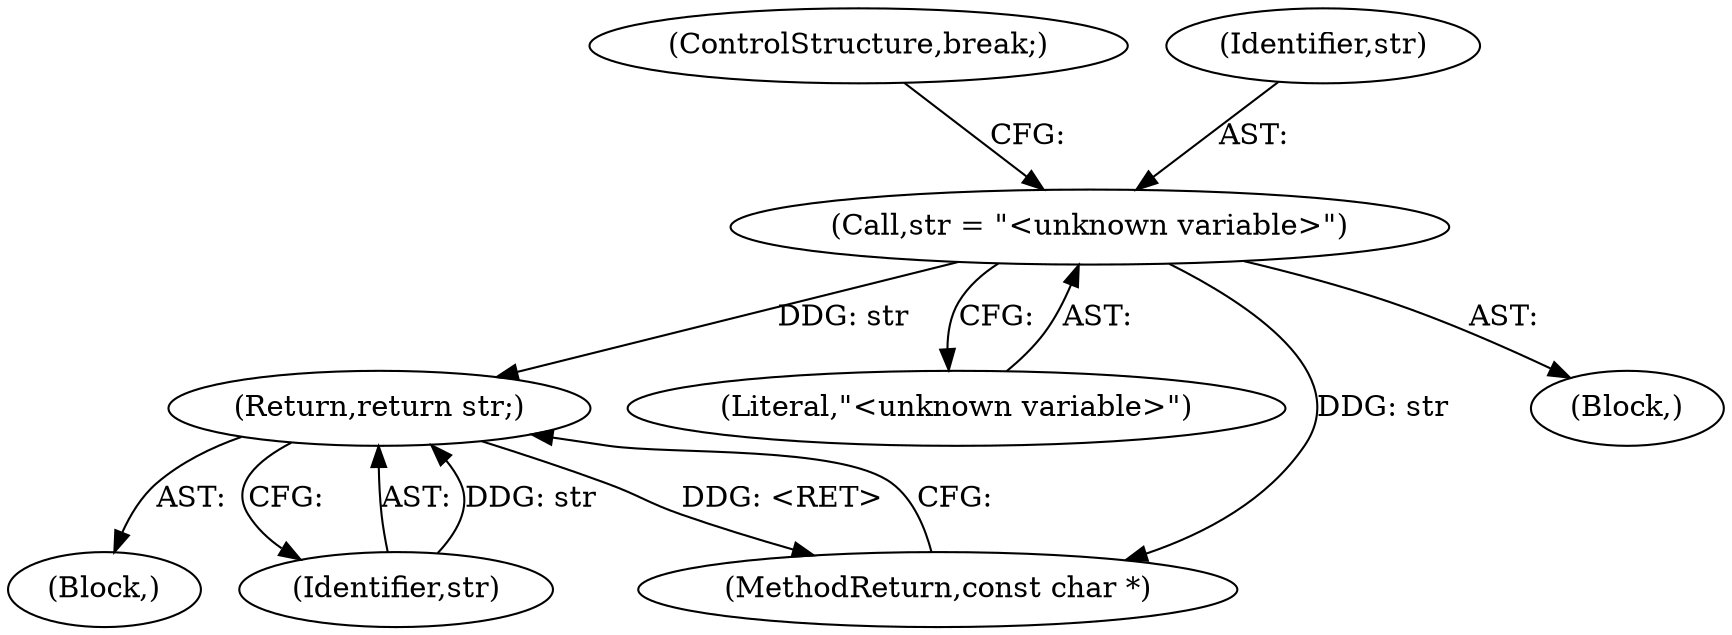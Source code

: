 digraph "0_nspluginwrapper_7e4ab8e1189846041f955e6c83f72bc1624e7a98_2@pointer" {
"1000158" [label="(Call,str = \"<unknown variable>\")"];
"1000163" [label="(Return,return str;)"];
"1000161" [label="(ControlStructure,break;)"];
"1000159" [label="(Identifier,str)"];
"1000164" [label="(Identifier,str)"];
"1000160" [label="(Literal,\"<unknown variable>\")"];
"1000102" [label="(Block,)"];
"1000158" [label="(Call,str = \"<unknown variable>\")"];
"1000163" [label="(Return,return str;)"];
"1000165" [label="(MethodReturn,const char *)"];
"1000144" [label="(Block,)"];
"1000158" -> "1000144"  [label="AST: "];
"1000158" -> "1000160"  [label="CFG: "];
"1000159" -> "1000158"  [label="AST: "];
"1000160" -> "1000158"  [label="AST: "];
"1000161" -> "1000158"  [label="CFG: "];
"1000158" -> "1000165"  [label="DDG: str"];
"1000158" -> "1000163"  [label="DDG: str"];
"1000163" -> "1000102"  [label="AST: "];
"1000163" -> "1000164"  [label="CFG: "];
"1000164" -> "1000163"  [label="AST: "];
"1000165" -> "1000163"  [label="CFG: "];
"1000163" -> "1000165"  [label="DDG: <RET>"];
"1000164" -> "1000163"  [label="DDG: str"];
}
